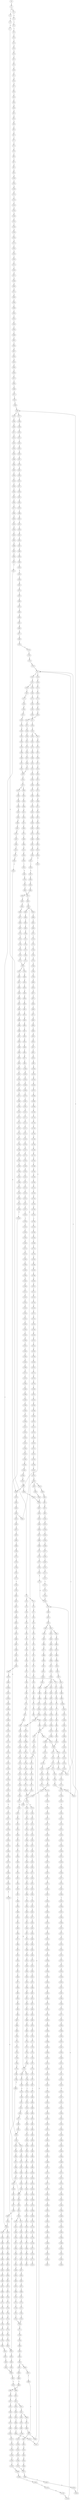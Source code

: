 strict digraph  {
	S0 -> S1 [ label = C ];
	S1 -> S2 [ label = T ];
	S1 -> S3 [ label = A ];
	S2 -> S4 [ label = C ];
	S3 -> S5 [ label = G ];
	S4 -> S6 [ label = T ];
	S5 -> S7 [ label = T ];
	S6 -> S8 [ label = C ];
	S7 -> S9 [ label = C ];
	S8 -> S10 [ label = T ];
	S9 -> S11 [ label = C ];
	S9 -> S12 [ label = G ];
	S10 -> S13 [ label = C ];
	S11 -> S14 [ label = T ];
	S12 -> S15 [ label = T ];
	S13 -> S16 [ label = G ];
	S14 -> S17 [ label = G ];
	S15 -> S18 [ label = G ];
	S16 -> S19 [ label = G ];
	S17 -> S20 [ label = C ];
	S18 -> S21 [ label = C ];
	S19 -> S22 [ label = T ];
	S20 -> S23 [ label = G ];
	S21 -> S24 [ label = C ];
	S22 -> S25 [ label = C ];
	S23 -> S26 [ label = G ];
	S24 -> S27 [ label = A ];
	S25 -> S28 [ label = T ];
	S26 -> S29 [ label = C ];
	S27 -> S30 [ label = C ];
	S28 -> S31 [ label = C ];
	S29 -> S32 [ label = C ];
	S30 -> S33 [ label = G ];
	S31 -> S34 [ label = G ];
	S32 -> S35 [ label = T ];
	S33 -> S36 [ label = A ];
	S34 -> S37 [ label = G ];
	S35 -> S38 [ label = G ];
	S36 -> S39 [ label = G ];
	S37 -> S40 [ label = T ];
	S38 -> S41 [ label = T ];
	S39 -> S42 [ label = T ];
	S40 -> S43 [ label = T ];
	S41 -> S44 [ label = G ];
	S42 -> S45 [ label = G ];
	S43 -> S46 [ label = C ];
	S44 -> S47 [ label = C ];
	S45 -> S48 [ label = T ];
	S46 -> S49 [ label = A ];
	S47 -> S50 [ label = T ];
	S48 -> S51 [ label = C ];
	S49 -> S52 [ label = A ];
	S50 -> S53 [ label = A ];
	S51 -> S54 [ label = T ];
	S52 -> S55 [ label = G ];
	S53 -> S56 [ label = C ];
	S54 -> S57 [ label = T ];
	S54 -> S58 [ label = C ];
	S55 -> S59 [ label = A ];
	S56 -> S60 [ label = C ];
	S57 -> S61 [ label = C ];
	S58 -> S62 [ label = C ];
	S59 -> S63 [ label = C ];
	S60 -> S64 [ label = T ];
	S61 -> S65 [ label = G ];
	S62 -> S66 [ label = G ];
	S63 -> S67 [ label = C ];
	S64 -> S68 [ label = G ];
	S65 -> S69 [ label = G ];
	S66 -> S70 [ label = T ];
	S67 -> S71 [ label = T ];
	S68 -> S72 [ label = T ];
	S69 -> S73 [ label = T ];
	S70 -> S74 [ label = T ];
	S71 -> S75 [ label = T ];
	S72 -> S76 [ label = C ];
	S73 -> S77 [ label = C ];
	S74 -> S78 [ label = C ];
	S75 -> S79 [ label = T ];
	S76 -> S80 [ label = C ];
	S77 -> S81 [ label = C ];
	S78 -> S82 [ label = C ];
	S79 -> S83 [ label = T ];
	S80 -> S84 [ label = T ];
	S81 -> S85 [ label = T ];
	S82 -> S86 [ label = T ];
	S83 -> S87 [ label = T ];
	S84 -> S88 [ label = T ];
	S85 -> S89 [ label = T ];
	S86 -> S90 [ label = T ];
	S87 -> S91 [ label = G ];
	S88 -> S92 [ label = G ];
	S89 -> S93 [ label = G ];
	S90 -> S94 [ label = A ];
	S91 -> S95 [ label = A ];
	S92 -> S96 [ label = A ];
	S92 -> S97 [ label = T ];
	S93 -> S98 [ label = A ];
	S94 -> S99 [ label = A ];
	S95 -> S100 [ label = A ];
	S96 -> S101 [ label = A ];
	S97 -> S102 [ label = A ];
	S98 -> S103 [ label = A ];
	S99 -> S104 [ label = A ];
	S100 -> S105 [ label = C ];
	S101 -> S106 [ label = C ];
	S102 -> S107 [ label = G ];
	S103 -> S106 [ label = C ];
	S104 -> S108 [ label = C ];
	S105 -> S109 [ label = A ];
	S106 -> S110 [ label = T ];
	S106 -> S111 [ label = A ];
	S107 -> S112 [ label = G ];
	S108 -> S113 [ label = A ];
	S109 -> S114 [ label = G ];
	S110 -> S115 [ label = T ];
	S111 -> S116 [ label = G ];
	S112 -> S117 [ label = A ];
	S113 -> S118 [ label = G ];
	S114 -> S119 [ label = T ];
	S115 -> S120 [ label = C ];
	S116 -> S121 [ label = G ];
	S117 -> S122 [ label = G ];
	S118 -> S123 [ label = G ];
	S119 -> S124 [ label = T ];
	S120 -> S125 [ label = A ];
	S121 -> S126 [ label = G ];
	S121 -> S127 [ label = T ];
	S122 -> S128 [ label = A ];
	S123 -> S129 [ label = T ];
	S124 -> S130 [ label = G ];
	S125 -> S131 [ label = A ];
	S126 -> S132 [ label = T ];
	S127 -> S133 [ label = C ];
	S128 -> S134 [ label = G ];
	S129 -> S135 [ label = C ];
	S130 -> S136 [ label = A ];
	S131 -> S137 [ label = C ];
	S132 -> S138 [ label = C ];
	S133 -> S139 [ label = C ];
	S134 -> S140 [ label = G ];
	S135 -> S141 [ label = T ];
	S136 -> S142 [ label = C ];
	S137 -> S143 [ label = C ];
	S137 -> S144 [ label = T ];
	S138 -> S145 [ label = C ];
	S139 -> S146 [ label = C ];
	S140 -> S147 [ label = T ];
	S141 -> S148 [ label = C ];
	S142 -> S149 [ label = T ];
	S143 -> S150 [ label = G ];
	S144 -> S151 [ label = G ];
	S145 -> S152 [ label = G ];
	S146 -> S153 [ label = T ];
	S147 -> S154 [ label = C ];
	S148 -> S155 [ label = T ];
	S149 -> S156 [ label = G ];
	S150 -> S157 [ label = G ];
	S151 -> S158 [ label = G ];
	S151 -> S159 [ label = C ];
	S152 -> S160 [ label = C ];
	S153 -> S161 [ label = T ];
	S154 -> S162 [ label = C ];
	S155 -> S163 [ label = C ];
	S156 -> S164 [ label = T ];
	S157 -> S165 [ label = C ];
	S158 -> S166 [ label = C ];
	S159 -> S167 [ label = C ];
	S160 -> S168 [ label = C ];
	S161 -> S169 [ label = C ];
	S162 -> S170 [ label = C ];
	S163 -> S171 [ label = C ];
	S164 -> S172 [ label = A ];
	S165 -> S173 [ label = C ];
	S166 -> S174 [ label = C ];
	S167 -> S175 [ label = C ];
	S168 -> S176 [ label = G ];
	S169 -> S177 [ label = T ];
	S169 -> S178 [ label = G ];
	S170 -> S179 [ label = A ];
	S170 -> S180 [ label = G ];
	S171 -> S181 [ label = G ];
	S172 -> S182 [ label = C ];
	S173 -> S183 [ label = C ];
	S174 -> S184 [ label = C ];
	S175 -> S185 [ label = T ];
	S176 -> S186 [ label = C ];
	S176 -> S187 [ label = G ];
	S177 -> S188 [ label = C ];
	S178 -> S189 [ label = C ];
	S179 -> S190 [ label = G ];
	S180 -> S191 [ label = G ];
	S181 -> S192 [ label = T ];
	S182 -> S193 [ label = A ];
	S183 -> S194 [ label = A ];
	S184 -> S195 [ label = A ];
	S185 -> S196 [ label = A ];
	S186 -> S197 [ label = A ];
	S187 -> S198 [ label = A ];
	S188 -> S199 [ label = G ];
	S189 -> S200 [ label = A ];
	S190 -> S201 [ label = A ];
	S191 -> S202 [ label = A ];
	S192 -> S203 [ label = A ];
	S193 -> S204 [ label = C ];
	S194 -> S205 [ label = G ];
	S195 -> S206 [ label = G ];
	S196 -> S207 [ label = G ];
	S197 -> S208 [ label = C ];
	S198 -> S209 [ label = A ];
	S199 -> S210 [ label = T ];
	S200 -> S211 [ label = C ];
	S201 -> S212 [ label = G ];
	S202 -> S213 [ label = G ];
	S203 -> S214 [ label = C ];
	S204 -> S215 [ label = T ];
	S205 -> S216 [ label = T ];
	S206 -> S217 [ label = G ];
	S207 -> S218 [ label = G ];
	S208 -> S219 [ label = G ];
	S209 -> S220 [ label = C ];
	S210 -> S221 [ label = A ];
	S211 -> S222 [ label = G ];
	S212 -> S223 [ label = C ];
	S213 -> S224 [ label = G ];
	S214 -> S225 [ label = A ];
	S215 -> S226 [ label = T ];
	S216 -> S227 [ label = T ];
	S217 -> S228 [ label = T ];
	S218 -> S229 [ label = T ];
	S219 -> S230 [ label = C ];
	S220 -> S231 [ label = T ];
	S221 -> S232 [ label = C ];
	S222 -> S233 [ label = T ];
	S223 -> S234 [ label = C ];
	S224 -> S235 [ label = C ];
	S225 -> S236 [ label = T ];
	S226 -> S237 [ label = G ];
	S227 -> S238 [ label = G ];
	S228 -> S239 [ label = G ];
	S229 -> S240 [ label = G ];
	S230 -> S241 [ label = G ];
	S231 -> S242 [ label = G ];
	S232 -> S243 [ label = G ];
	S233 -> S244 [ label = G ];
	S234 -> S245 [ label = A ];
	S235 -> S246 [ label = G ];
	S236 -> S247 [ label = G ];
	S237 -> S248 [ label = G ];
	S238 -> S249 [ label = T ];
	S239 -> S250 [ label = C ];
	S239 -> S251 [ label = G ];
	S240 -> S252 [ label = T ];
	S241 -> S253 [ label = C ];
	S242 -> S254 [ label = C ];
	S243 -> S255 [ label = G ];
	S244 -> S256 [ label = G ];
	S245 -> S257 [ label = C ];
	S246 -> S258 [ label = T ];
	S247 -> S259 [ label = G ];
	S248 -> S260 [ label = A ];
	S249 -> S261 [ label = G ];
	S250 -> S262 [ label = G ];
	S251 -> S263 [ label = G ];
	S252 -> S264 [ label = G ];
	S253 -> S265 [ label = A ];
	S254 -> S266 [ label = A ];
	S255 -> S267 [ label = C ];
	S256 -> S268 [ label = C ];
	S257 -> S269 [ label = G ];
	S258 -> S270 [ label = G ];
	S259 -> S271 [ label = C ];
	S260 -> S272 [ label = G ];
	S261 -> S273 [ label = C ];
	S262 -> S274 [ label = C ];
	S263 -> S275 [ label = C ];
	S264 -> S276 [ label = C ];
	S265 -> S277 [ label = G ];
	S266 -> S278 [ label = A ];
	S267 -> S279 [ label = T ];
	S268 -> S280 [ label = G ];
	S269 -> S281 [ label = G ];
	S270 -> S282 [ label = G ];
	S271 -> S283 [ label = G ];
	S272 -> S284 [ label = A ];
	S273 -> S285 [ label = G ];
	S274 -> S286 [ label = G ];
	S275 -> S287 [ label = T ];
	S276 -> S288 [ label = G ];
	S277 -> S289 [ label = C ];
	S278 -> S290 [ label = C ];
	S279 -> S291 [ label = A ];
	S280 -> S292 [ label = T ];
	S281 -> S293 [ label = T ];
	S282 -> S294 [ label = T ];
	S283 -> S295 [ label = C ];
	S284 -> S296 [ label = C ];
	S285 -> S297 [ label = T ];
	S286 -> S298 [ label = T ];
	S287 -> S299 [ label = T ];
	S288 -> S300 [ label = T ];
	S289 -> S301 [ label = C ];
	S290 -> S302 [ label = C ];
	S291 -> S303 [ label = C ];
	S292 -> S304 [ label = C ];
	S293 -> S305 [ label = T ];
	S294 -> S306 [ label = A ];
	S295 -> S307 [ label = C ];
	S296 -> S308 [ label = C ];
	S297 -> S309 [ label = C ];
	S298 -> S310 [ label = C ];
	S299 -> S311 [ label = C ];
	S300 -> S312 [ label = C ];
	S301 -> S313 [ label = G ];
	S302 -> S314 [ label = A ];
	S303 -> S315 [ label = T ];
	S304 -> S316 [ label = C ];
	S305 -> S317 [ label = A ];
	S306 -> S318 [ label = T ];
	S307 -> S319 [ label = C ];
	S308 -> S320 [ label = C ];
	S309 -> S321 [ label = G ];
	S310 -> S322 [ label = G ];
	S311 -> S323 [ label = G ];
	S312 -> S324 [ label = G ];
	S313 -> S325 [ label = G ];
	S314 -> S326 [ label = G ];
	S315 -> S327 [ label = G ];
	S316 -> S328 [ label = C ];
	S317 -> S329 [ label = C ];
	S318 -> S330 [ label = G ];
	S319 -> S331 [ label = C ];
	S320 -> S332 [ label = C ];
	S321 -> S333 [ label = A ];
	S322 -> S334 [ label = T ];
	S323 -> S335 [ label = A ];
	S324 -> S333 [ label = A ];
	S325 -> S336 [ label = C ];
	S325 -> S337 [ label = T ];
	S326 -> S338 [ label = A ];
	S327 -> S339 [ label = G ];
	S328 -> S340 [ label = C ];
	S329 -> S341 [ label = T ];
	S330 -> S342 [ label = A ];
	S331 -> S343 [ label = C ];
	S332 -> S344 [ label = C ];
	S333 -> S345 [ label = A ];
	S334 -> S346 [ label = G ];
	S335 -> S347 [ label = A ];
	S336 -> S348 [ label = A ];
	S337 -> S349 [ label = G ];
	S338 -> S350 [ label = A ];
	S339 -> S351 [ label = T ];
	S340 -> S352 [ label = A ];
	S341 -> S353 [ label = G ];
	S342 -> S354 [ label = G ];
	S343 -> S355 [ label = A ];
	S344 -> S356 [ label = C ];
	S345 -> S357 [ label = C ];
	S346 -> S358 [ label = C ];
	S347 -> S359 [ label = C ];
	S348 -> S360 [ label = C ];
	S349 -> S361 [ label = G ];
	S350 -> S362 [ label = C ];
	S351 -> S363 [ label = G ];
	S352 -> S364 [ label = C ];
	S353 -> S365 [ label = C ];
	S354 -> S366 [ label = C ];
	S355 -> S367 [ label = C ];
	S356 -> S368 [ label = T ];
	S357 -> S369 [ label = C ];
	S357 -> S370 [ label = A ];
	S358 -> S371 [ label = A ];
	S359 -> S372 [ label = A ];
	S360 -> S373 [ label = T ];
	S361 -> S374 [ label = A ];
	S362 -> S375 [ label = A ];
	S363 -> S376 [ label = C ];
	S364 -> S377 [ label = T ];
	S365 -> S378 [ label = A ];
	S366 -> S379 [ label = G ];
	S367 -> S380 [ label = T ];
	S368 -> S381 [ label = T ];
	S369 -> S382 [ label = T ];
	S370 -> S383 [ label = C ];
	S371 -> S384 [ label = T ];
	S372 -> S385 [ label = C ];
	S373 -> S386 [ label = T ];
	S374 -> S387 [ label = A ];
	S375 -> S388 [ label = G ];
	S376 -> S389 [ label = T ];
	S377 -> S390 [ label = T ];
	S378 -> S391 [ label = G ];
	S379 -> S392 [ label = G ];
	S380 -> S393 [ label = T ];
	S381 -> S394 [ label = C ];
	S382 -> S395 [ label = T ];
	S383 -> S396 [ label = C ];
	S384 -> S397 [ label = C ];
	S385 -> S398 [ label = G ];
	S386 -> S399 [ label = C ];
	S387 -> S400 [ label = G ];
	S388 -> S401 [ label = C ];
	S389 -> S402 [ label = A ];
	S390 -> S403 [ label = G ];
	S391 -> S404 [ label = A ];
	S392 -> S405 [ label = T ];
	S393 -> S406 [ label = T ];
	S394 -> S407 [ label = A ];
	S395 -> S408 [ label = C ];
	S396 -> S409 [ label = C ];
	S397 -> S410 [ label = C ];
	S398 -> S411 [ label = C ];
	S399 -> S412 [ label = A ];
	S400 -> S413 [ label = A ];
	S401 -> S414 [ label = C ];
	S402 -> S415 [ label = C ];
	S403 -> S416 [ label = A ];
	S404 -> S417 [ label = C ];
	S405 -> S418 [ label = C ];
	S406 -> S419 [ label = A ];
	S407 -> S420 [ label = G ];
	S408 -> S421 [ label = G ];
	S409 -> S422 [ label = G ];
	S410 -> S423 [ label = G ];
	S411 -> S424 [ label = G ];
	S412 -> S425 [ label = G ];
	S413 -> S426 [ label = A ];
	S414 -> S427 [ label = G ];
	S415 -> S428 [ label = T ];
	S416 -> S429 [ label = G ];
	S417 -> S430 [ label = G ];
	S418 -> S431 [ label = G ];
	S419 -> S432 [ label = G ];
	S420 -> S433 [ label = A ];
	S421 -> S434 [ label = T ];
	S422 -> S435 [ label = T ];
	S423 -> S436 [ label = C ];
	S424 -> S437 [ label = C ];
	S425 -> S438 [ label = C ];
	S426 -> S439 [ label = C ];
	S427 -> S440 [ label = T ];
	S428 -> S441 [ label = G ];
	S429 -> S442 [ label = C ];
	S430 -> S443 [ label = G ];
	S431 -> S444 [ label = C ];
	S432 -> S445 [ label = C ];
	S433 -> S446 [ label = G ];
	S434 -> S447 [ label = A ];
	S435 -> S448 [ label = A ];
	S436 -> S449 [ label = A ];
	S437 -> S450 [ label = A ];
	S438 -> S451 [ label = C ];
	S439 -> S452 [ label = G ];
	S440 -> S453 [ label = C ];
	S441 -> S454 [ label = T ];
	S442 -> S455 [ label = C ];
	S443 -> S456 [ label = A ];
	S444 -> S457 [ label = A ];
	S445 -> S458 [ label = C ];
	S446 -> S459 [ label = G ];
	S447 -> S460 [ label = C ];
	S448 -> S461 [ label = C ];
	S449 -> S462 [ label = C ];
	S450 -> S463 [ label = C ];
	S451 -> S464 [ label = G ];
	S452 -> S465 [ label = G ];
	S453 -> S466 [ label = C ];
	S454 -> S467 [ label = A ];
	S455 -> S468 [ label = G ];
	S456 -> S469 [ label = C ];
	S457 -> S470 [ label = C ];
	S458 -> S471 [ label = G ];
	S459 -> S472 [ label = T ];
	S460 -> S473 [ label = T ];
	S461 -> S474 [ label = G ];
	S462 -> S475 [ label = G ];
	S463 -> S476 [ label = G ];
	S464 -> S477 [ label = C ];
	S465 -> S478 [ label = C ];
	S466 -> S479 [ label = T ];
	S467 -> S480 [ label = A ];
	S468 -> S481 [ label = C ];
	S469 -> S482 [ label = A ];
	S470 -> S483 [ label = G ];
	S471 -> S484 [ label = T ];
	S472 -> S485 [ label = C ];
	S473 -> S486 [ label = T ];
	S474 -> S487 [ label = T ];
	S475 -> S488 [ label = T ];
	S476 -> S489 [ label = T ];
	S477 -> S490 [ label = C ];
	S478 -> S491 [ label = A ];
	S479 -> S492 [ label = C ];
	S480 -> S493 [ label = C ];
	S481 -> S494 [ label = C ];
	S482 -> S495 [ label = C ];
	S483 -> S496 [ label = C ];
	S484 -> S497 [ label = C ];
	S485 -> S498 [ label = C ];
	S486 -> S499 [ label = C ];
	S487 -> S500 [ label = C ];
	S488 -> S501 [ label = C ];
	S489 -> S502 [ label = C ];
	S490 -> S503 [ label = C ];
	S491 -> S504 [ label = C ];
	S492 -> S505 [ label = T ];
	S493 -> S506 [ label = A ];
	S494 -> S507 [ label = C ];
	S495 -> S508 [ label = A ];
	S496 -> S509 [ label = G ];
	S497 -> S510 [ label = C ];
	S498 -> S511 [ label = C ];
	S499 -> S512 [ label = A ];
	S500 -> S513 [ label = C ];
	S501 -> S514 [ label = G ];
	S502 -> S515 [ label = C ];
	S503 -> S516 [ label = C ];
	S504 -> S517 [ label = C ];
	S504 -> S518 [ label = T ];
	S505 -> S519 [ label = G ];
	S506 -> S520 [ label = C ];
	S507 -> S521 [ label = C ];
	S508 -> S522 [ label = C ];
	S509 -> S523 [ label = C ];
	S510 -> S524 [ label = C ];
	S511 -> S525 [ label = T ];
	S512 -> S526 [ label = A ];
	S513 -> S527 [ label = A ];
	S514 -> S528 [ label = A ];
	S515 -> S529 [ label = A ];
	S516 -> S530 [ label = T ];
	S517 -> S531 [ label = G ];
	S518 -> S532 [ label = G ];
	S519 -> S533 [ label = T ];
	S520 -> S534 [ label = A ];
	S521 -> S530 [ label = T ];
	S522 -> S535 [ label = C ];
	S523 -> S536 [ label = G ];
	S524 -> S537 [ label = A ];
	S525 -> S538 [ label = T ];
	S526 -> S539 [ label = G ];
	S527 -> S540 [ label = G ];
	S528 -> S541 [ label = G ];
	S529 -> S542 [ label = G ];
	S530 -> S543 [ label = T ];
	S530 -> S544 [ label = C ];
	S531 -> S545 [ label = G ];
	S532 -> S546 [ label = G ];
	S533 -> S547 [ label = C ];
	S534 -> S548 [ label = C ];
	S535 -> S549 [ label = T ];
	S536 -> S550 [ label = G ];
	S537 -> S551 [ label = C ];
	S538 -> S169 [ label = C ];
	S539 -> S552 [ label = C ];
	S540 -> S553 [ label = C ];
	S541 -> S554 [ label = C ];
	S542 -> S555 [ label = C ];
	S543 -> S556 [ label = C ];
	S544 -> S557 [ label = C ];
	S545 -> S558 [ label = G ];
	S546 -> S559 [ label = G ];
	S547 -> S560 [ label = G ];
	S548 -> S561 [ label = G ];
	S549 -> S562 [ label = C ];
	S550 -> S563 [ label = C ];
	S551 -> S564 [ label = C ];
	S552 -> S565 [ label = G ];
	S553 -> S566 [ label = G ];
	S554 -> S567 [ label = G ];
	S555 -> S568 [ label = T ];
	S555 -> S566 [ label = G ];
	S556 -> S569 [ label = A ];
	S557 -> S570 [ label = A ];
	S558 -> S571 [ label = A ];
	S559 -> S572 [ label = A ];
	S560 -> S573 [ label = T ];
	S561 -> S574 [ label = C ];
	S562 -> S575 [ label = T ];
	S563 -> S576 [ label = T ];
	S564 -> S577 [ label = A ];
	S565 -> S578 [ label = A ];
	S566 -> S579 [ label = A ];
	S567 -> S580 [ label = A ];
	S568 -> S581 [ label = T ];
	S569 -> S582 [ label = C ];
	S570 -> S583 [ label = C ];
	S571 -> S584 [ label = A ];
	S572 -> S585 [ label = A ];
	S573 -> S586 [ label = G ];
	S574 -> S587 [ label = T ];
	S575 -> S588 [ label = A ];
	S576 -> S589 [ label = G ];
	S577 -> S590 [ label = C ];
	S578 -> S591 [ label = G ];
	S579 -> S592 [ label = G ];
	S580 -> S593 [ label = G ];
	S581 -> S594 [ label = C ];
	S582 -> S595 [ label = G ];
	S583 -> S596 [ label = C ];
	S584 -> S597 [ label = T ];
	S585 -> S598 [ label = C ];
	S586 -> S599 [ label = G ];
	S587 -> S600 [ label = C ];
	S588 -> S601 [ label = G ];
	S589 -> S602 [ label = G ];
	S590 -> S603 [ label = C ];
	S591 -> S604 [ label = T ];
	S592 -> S605 [ label = T ];
	S593 -> S606 [ label = T ];
	S594 -> S607 [ label = A ];
	S595 -> S608 [ label = C ];
	S596 -> S609 [ label = C ];
	S597 -> S610 [ label = T ];
	S598 -> S611 [ label = T ];
	S599 -> S612 [ label = T ];
	S600 -> S613 [ label = C ];
	S601 -> S614 [ label = A ];
	S602 -> S615 [ label = A ];
	S603 -> S616 [ label = G ];
	S604 -> S617 [ label = C ];
	S605 -> S618 [ label = C ];
	S606 -> S619 [ label = C ];
	S607 -> S620 [ label = C ];
	S608 -> S621 [ label = T ];
	S609 -> S622 [ label = G ];
	S610 -> S623 [ label = G ];
	S611 -> S624 [ label = G ];
	S612 -> S625 [ label = A ];
	S613 -> S626 [ label = T ];
	S614 -> S627 [ label = A ];
	S615 -> S628 [ label = A ];
	S616 -> S629 [ label = A ];
	S617 -> S630 [ label = C ];
	S618 -> S631 [ label = C ];
	S618 -> S632 [ label = T ];
	S619 -> S633 [ label = G ];
	S620 -> S634 [ label = G ];
	S621 -> S635 [ label = C ];
	S622 -> S636 [ label = C ];
	S623 -> S637 [ label = A ];
	S624 -> S638 [ label = G ];
	S626 -> S639 [ label = A ];
	S627 -> S640 [ label = C ];
	S628 -> S641 [ label = T ];
	S629 -> S642 [ label = T ];
	S630 -> S643 [ label = C ];
	S631 -> S643 [ label = C ];
	S632 -> S644 [ label = C ];
	S633 -> S645 [ label = A ];
	S634 -> S646 [ label = C ];
	S635 -> S647 [ label = C ];
	S636 -> S648 [ label = C ];
	S637 -> S649 [ label = A ];
	S638 -> S650 [ label = A ];
	S639 -> S651 [ label = G ];
	S640 -> S652 [ label = G ];
	S641 -> S653 [ label = G ];
	S642 -> S654 [ label = C ];
	S643 -> S655 [ label = T ];
	S643 -> S656 [ label = G ];
	S644 -> S657 [ label = G ];
	S645 -> S658 [ label = A ];
	S646 -> S659 [ label = C ];
	S647 -> S660 [ label = G ];
	S648 -> S661 [ label = G ];
	S649 -> S662 [ label = C ];
	S650 -> S663 [ label = C ];
	S651 -> S664 [ label = A ];
	S652 -> S665 [ label = A ];
	S653 -> S666 [ label = G ];
	S654 -> S667 [ label = G ];
	S655 -> S668 [ label = C ];
	S656 -> S669 [ label = C ];
	S657 -> S670 [ label = T ];
	S658 -> S671 [ label = C ];
	S659 -> S672 [ label = C ];
	S660 -> S673 [ label = G ];
	S661 -> S674 [ label = G ];
	S662 -> S675 [ label = C ];
	S663 -> S676 [ label = C ];
	S664 -> S677 [ label = A ];
	S665 -> S678 [ label = G ];
	S666 -> S679 [ label = G ];
	S667 -> S680 [ label = G ];
	S668 -> S681 [ label = C ];
	S669 -> S682 [ label = C ];
	S670 -> S683 [ label = C ];
	S671 -> S684 [ label = C ];
	S672 -> S685 [ label = T ];
	S673 -> S686 [ label = T ];
	S674 -> S687 [ label = T ];
	S675 -> S688 [ label = C ];
	S676 -> S689 [ label = C ];
	S677 -> S690 [ label = C ];
	S678 -> S691 [ label = G ];
	S679 -> S692 [ label = G ];
	S680 -> S693 [ label = T ];
	S681 -> S694 [ label = G ];
	S682 -> S695 [ label = T ];
	S683 -> S696 [ label = T ];
	S684 -> S697 [ label = T ];
	S685 -> S698 [ label = T ];
	S686 -> S699 [ label = T ];
	S687 -> S700 [ label = C ];
	S688 -> S701 [ label = G ];
	S689 -> S702 [ label = G ];
	S690 -> S703 [ label = T ];
	S691 -> S704 [ label = T ];
	S692 -> S705 [ label = T ];
	S693 -> S706 [ label = T ];
	S694 -> S707 [ label = G ];
	S695 -> S708 [ label = G ];
	S696 -> S709 [ label = G ];
	S697 -> S710 [ label = G ];
	S698 -> S711 [ label = C ];
	S699 -> S712 [ label = G ];
	S700 -> S713 [ label = C ];
	S701 -> S714 [ label = T ];
	S702 -> S715 [ label = T ];
	S703 -> S716 [ label = T ];
	S704 -> S717 [ label = G ];
	S705 -> S718 [ label = C ];
	S706 -> S719 [ label = C ];
	S707 -> S720 [ label = T ];
	S708 -> S721 [ label = T ];
	S709 -> S722 [ label = T ];
	S710 -> S723 [ label = T ];
	S711 -> S724 [ label = A ];
	S712 -> S725 [ label = C ];
	S713 -> S726 [ label = C ];
	S714 -> S727 [ label = C ];
	S715 -> S728 [ label = C ];
	S716 -> S729 [ label = C ];
	S717 -> S730 [ label = T ];
	S718 -> S731 [ label = C ];
	S719 -> S732 [ label = C ];
	S720 -> S733 [ label = C ];
	S721 -> S734 [ label = C ];
	S722 -> S735 [ label = T ];
	S723 -> S736 [ label = C ];
	S724 -> S737 [ label = T ];
	S725 -> S738 [ label = A ];
	S726 -> S739 [ label = A ];
	S727 -> S740 [ label = T ];
	S728 -> S741 [ label = T ];
	S729 -> S742 [ label = A ];
	S730 -> S743 [ label = C ];
	S731 -> S744 [ label = G ];
	S732 -> S745 [ label = A ];
	S733 -> S746 [ label = T ];
	S734 -> S747 [ label = G ];
	S735 -> S748 [ label = C ];
	S736 -> S749 [ label = G ];
	S737 -> S750 [ label = C ];
	S738 -> S751 [ label = C ];
	S739 -> S752 [ label = G ];
	S740 -> S753 [ label = C ];
	S741 -> S754 [ label = C ];
	S742 -> S755 [ label = A ];
	S743 -> S756 [ label = C ];
	S744 -> S757 [ label = C ];
	S745 -> S758 [ label = G ];
	S746 -> S759 [ label = G ];
	S747 -> S760 [ label = C ];
	S748 -> S761 [ label = C ];
	S749 -> S762 [ label = C ];
	S750 -> S763 [ label = C ];
	S751 -> S764 [ label = T ];
	S752 -> S765 [ label = T ];
	S753 -> S766 [ label = G ];
	S754 -> S766 [ label = G ];
	S755 -> S137 [ label = C ];
	S756 -> S767 [ label = C ];
	S757 -> S768 [ label = C ];
	S758 -> S769 [ label = T ];
	S759 -> S770 [ label = G ];
	S760 -> S771 [ label = G ];
	S761 -> S772 [ label = G ];
	S762 -> S773 [ label = G ];
	S763 -> S774 [ label = A ];
	S764 -> S775 [ label = G ];
	S765 -> S776 [ label = G ];
	S766 -> S777 [ label = G ];
	S767 -> S778 [ label = T ];
	S768 -> S176 [ label = G ];
	S769 -> S779 [ label = G ];
	S770 -> S780 [ label = A ];
	S771 -> S781 [ label = C ];
	S772 -> S782 [ label = T ];
	S773 -> S781 [ label = C ];
	S774 -> S783 [ label = G ];
	S775 -> S784 [ label = G ];
	S776 -> S785 [ label = G ];
	S777 -> S786 [ label = C ];
	S778 -> S787 [ label = G ];
	S779 -> S788 [ label = G ];
	S780 -> S789 [ label = G ];
	S781 -> S790 [ label = G ];
	S781 -> S791 [ label = A ];
	S782 -> S792 [ label = G ];
	S783 -> S793 [ label = A ];
	S784 -> S794 [ label = T ];
	S785 -> S795 [ label = T ];
	S786 -> S796 [ label = A ];
	S787 -> S797 [ label = T ];
	S788 -> S798 [ label = T ];
	S789 -> S799 [ label = G ];
	S790 -> S800 [ label = A ];
	S791 -> S801 [ label = A ];
	S792 -> S802 [ label = G ];
	S793 -> S803 [ label = A ];
	S794 -> S804 [ label = C ];
	S795 -> S805 [ label = C ];
	S796 -> S806 [ label = C ];
	S797 -> S807 [ label = C ];
	S798 -> S808 [ label = C ];
	S799 -> S809 [ label = G ];
	S800 -> S810 [ label = G ];
	S801 -> S811 [ label = C ];
	S802 -> S812 [ label = C ];
	S803 -> S813 [ label = C ];
	S804 -> S814 [ label = G ];
	S805 -> S815 [ label = G ];
	S806 -> S816 [ label = C ];
	S807 -> S817 [ label = C ];
	S808 -> S815 [ label = G ];
	S809 -> S818 [ label = T ];
	S810 -> S819 [ label = C ];
	S811 -> S820 [ label = C ];
	S812 -> S821 [ label = C ];
	S813 -> S822 [ label = C ];
	S814 -> S823 [ label = T ];
	S815 -> S824 [ label = T ];
	S816 -> S825 [ label = G ];
	S817 -> S826 [ label = T ];
	S818 -> S827 [ label = G ];
	S819 -> S828 [ label = A ];
	S820 -> S829 [ label = C ];
	S821 -> S830 [ label = C ];
	S822 -> S831 [ label = A ];
	S822 -> S832 [ label = G ];
	S823 -> S833 [ label = C ];
	S824 -> S834 [ label = C ];
	S825 -> S835 [ label = A ];
	S826 -> S836 [ label = A ];
	S827 -> S837 [ label = T ];
	S828 -> S838 [ label = G ];
	S829 -> S839 [ label = G ];
	S830 -> S840 [ label = G ];
	S831 -> S841 [ label = G ];
	S831 -> S842 [ label = C ];
	S832 -> S843 [ label = G ];
	S833 -> S844 [ label = C ];
	S834 -> S845 [ label = C ];
	S835 -> S846 [ label = G ];
	S835 -> S847 [ label = A ];
	S836 -> S848 [ label = C ];
	S837 -> S849 [ label = T ];
	S838 -> S850 [ label = T ];
	S839 -> S851 [ label = T ];
	S840 -> S852 [ label = T ];
	S841 -> S853 [ label = A ];
	S842 -> S854 [ label = C ];
	S843 -> S855 [ label = A ];
	S844 -> S856 [ label = G ];
	S845 -> S856 [ label = G ];
	S846 -> S857 [ label = T ];
	S847 -> S858 [ label = T ];
	S848 -> S859 [ label = T ];
	S849 -> S860 [ label = C ];
	S850 -> S861 [ label = G ];
	S851 -> S862 [ label = A ];
	S852 -> S863 [ label = C ];
	S853 -> S864 [ label = C ];
	S854 -> S865 [ label = A ];
	S855 -> S866 [ label = C ];
	S856 -> S867 [ label = T ];
	S857 -> S868 [ label = C ];
	S858 -> S869 [ label = G ];
	S859 -> S870 [ label = A ];
	S860 -> S871 [ label = C ];
	S861 -> S872 [ label = C ];
	S862 -> S873 [ label = C ];
	S863 -> S874 [ label = C ];
	S864 -> S875 [ label = T ];
	S865 -> S876 [ label = C ];
	S866 -> S877 [ label = G ];
	S867 -> S878 [ label = C ];
	S868 -> S879 [ label = C ];
	S869 -> S880 [ label = T ];
	S870 -> S881 [ label = C ];
	S871 -> S882 [ label = A ];
	S872 -> S883 [ label = A ];
	S873 -> S884 [ label = A ];
	S874 -> S885 [ label = A ];
	S875 -> S886 [ label = C ];
	S876 -> S887 [ label = C ];
	S877 -> S888 [ label = C ];
	S878 -> S889 [ label = A ];
	S879 -> S890 [ label = A ];
	S879 -> S891 [ label = T ];
	S880 -> S892 [ label = A ];
	S881 -> S893 [ label = C ];
	S882 -> S894 [ label = G ];
	S883 -> S895 [ label = A ];
	S884 -> S896 [ label = G ];
	S885 -> S897 [ label = G ];
	S886 -> S898 [ label = C ];
	S887 -> S899 [ label = C ];
	S888 -> S900 [ label = C ];
	S889 -> S901 [ label = C ];
	S890 -> S902 [ label = G ];
	S891 -> S903 [ label = C ];
	S892 -> S904 [ label = G ];
	S893 -> S905 [ label = A ];
	S894 -> S906 [ label = C ];
	S895 -> S907 [ label = C ];
	S896 -> S908 [ label = C ];
	S897 -> S909 [ label = T ];
	S898 -> S910 [ label = C ];
	S899 -> S911 [ label = C ];
	S900 -> S912 [ label = C ];
	S901 -> S913 [ label = C ];
	S902 -> S914 [ label = T ];
	S902 -> S915 [ label = C ];
	S903 -> S916 [ label = G ];
	S904 -> S917 [ label = T ];
	S905 -> S918 [ label = G ];
	S906 -> S919 [ label = A ];
	S907 -> S920 [ label = A ];
	S908 -> S921 [ label = A ];
	S909 -> S922 [ label = A ];
	S910 -> S923 [ label = A ];
	S911 -> S924 [ label = T ];
	S912 -> S925 [ label = A ];
	S913 -> S926 [ label = C ];
	S913 -> S927 [ label = G ];
	S914 -> S928 [ label = A ];
	S915 -> S929 [ label = T ];
	S916 -> S930 [ label = A ];
	S917 -> S931 [ label = T ];
	S918 -> S932 [ label = G ];
	S919 -> S933 [ label = G ];
	S920 -> S934 [ label = G ];
	S921 -> S935 [ label = G ];
	S922 -> S936 [ label = G ];
	S923 -> S937 [ label = T ];
	S924 -> S938 [ label = T ];
	S925 -> S939 [ label = T ];
	S926 -> S940 [ label = T ];
	S927 -> S941 [ label = A ];
	S928 -> S942 [ label = G ];
	S929 -> S943 [ label = T ];
	S930 -> S944 [ label = A ];
	S931 -> S945 [ label = T ];
	S932 -> S946 [ label = A ];
	S933 -> S947 [ label = A ];
	S934 -> S948 [ label = C ];
	S935 -> S949 [ label = G ];
	S936 -> S950 [ label = C ];
	S937 -> S951 [ label = C ];
	S938 -> S952 [ label = C ];
	S939 -> S953 [ label = C ];
	S940 -> S954 [ label = G ];
	S941 -> S955 [ label = A ];
	S941 -> S956 [ label = G ];
	S942 -> S957 [ label = G ];
	S943 -> S594 [ label = C ];
	S944 -> S958 [ label = C ];
	S945 -> S959 [ label = C ];
	S946 -> S960 [ label = G ];
	S947 -> S961 [ label = T ];
	S948 -> S962 [ label = T ];
	S949 -> S963 [ label = T ];
	S950 -> S964 [ label = T ];
	S951 -> S965 [ label = T ];
	S952 -> S966 [ label = C ];
	S952 -> S967 [ label = G ];
	S953 -> S968 [ label = G ];
	S954 -> S969 [ label = T ];
	S955 -> S970 [ label = T ];
	S956 -> S971 [ label = T ];
	S957 -> S972 [ label = G ];
	S958 -> S973 [ label = T ];
	S959 -> S974 [ label = A ];
	S960 -> S975 [ label = A ];
	S961 -> S976 [ label = A ];
	S962 -> S977 [ label = A ];
	S963 -> S978 [ label = G ];
	S964 -> S979 [ label = C ];
	S965 -> S980 [ label = G ];
	S966 -> S981 [ label = T ];
	S967 -> S982 [ label = A ];
	S968 -> S983 [ label = T ];
	S969 -> S984 [ label = C ];
	S970 -> S985 [ label = C ];
	S971 -> S986 [ label = C ];
	S972 -> S987 [ label = T ];
	S973 -> S988 [ label = T ];
	S974 -> S989 [ label = C ];
	S975 -> S990 [ label = G ];
	S976 -> S991 [ label = A ];
	S977 -> S992 [ label = C ];
	S978 -> S993 [ label = C ];
	S979 -> S994 [ label = C ];
	S980 -> S995 [ label = C ];
	S981 -> S996 [ label = G ];
	S982 -> S997 [ label = T ];
	S983 -> S998 [ label = C ];
	S984 -> S999 [ label = C ];
	S985 -> S1000 [ label = C ];
	S986 -> S879 [ label = C ];
	S987 -> S1001 [ label = C ];
	S988 -> S1002 [ label = C ];
	S989 -> S1003 [ label = T ];
	S990 -> S1004 [ label = T ];
	S991 -> S1005 [ label = A ];
	S992 -> S1006 [ label = G ];
	S993 -> S1007 [ label = A ];
	S994 -> S1008 [ label = A ];
	S995 -> S1009 [ label = C ];
	S996 -> S1010 [ label = T ];
	S997 -> S1011 [ label = C ];
	S998 -> S1012 [ label = C ];
	S999 -> S1013 [ label = T ];
	S1000 -> S1014 [ label = T ];
	S1001 -> S1015 [ label = A ];
	S1002 -> S1016 [ label = A ];
	S1003 -> S1017 [ label = C ];
	S1004 -> S1018 [ label = C ];
	S1005 -> S1019 [ label = A ];
	S1006 -> S1020 [ label = A ];
	S1007 -> S1021 [ label = C ];
	S1008 -> S1022 [ label = C ];
	S1009 -> S1023 [ label = A ];
	S1010 -> S1024 [ label = C ];
	S1011 -> S1025 [ label = G ];
	S1012 -> S1026 [ label = T ];
	S1013 -> S1027 [ label = T ];
	S1014 -> S1028 [ label = C ];
	S1015 -> S1029 [ label = C ];
	S1016 -> S1030 [ label = A ];
	S1017 -> S1031 [ label = C ];
	S1018 -> S1032 [ label = A ];
	S1019 -> S1033 [ label = A ];
	S1020 -> S1034 [ label = G ];
	S1021 -> S1035 [ label = G ];
	S1022 -> S1036 [ label = C ];
	S1023 -> S1037 [ label = G ];
	S1024 -> S1038 [ label = C ];
	S1025 -> S1039 [ label = T ];
	S1026 -> S1040 [ label = C ];
	S1027 -> S92 [ label = G ];
	S1028 -> S1041 [ label = G ];
	S1029 -> S1042 [ label = T ];
	S1030 -> S137 [ label = C ];
	S1031 -> S1043 [ label = T ];
	S1032 -> S1044 [ label = G ];
	S1033 -> S1045 [ label = C ];
	S1034 -> S1046 [ label = A ];
	S1035 -> S1047 [ label = C ];
	S1036 -> S1048 [ label = G ];
	S1037 -> S1049 [ label = T ];
	S1038 -> S1050 [ label = T ];
	S1039 -> S1051 [ label = T ];
	S1040 -> S1052 [ label = T ];
	S1041 -> S1053 [ label = A ];
	S1042 -> S1054 [ label = C ];
	S1043 -> S1055 [ label = T ];
	S1044 -> S1056 [ label = G ];
	S1045 -> S1057 [ label = T ];
	S1046 -> S1058 [ label = A ];
	S1047 -> S1059 [ label = G ];
	S1048 -> S1060 [ label = G ];
	S1049 -> S1061 [ label = C ];
	S1050 -> S1062 [ label = T ];
	S1051 -> S1063 [ label = T ];
	S1052 -> S1064 [ label = T ];
	S1053 -> S1065 [ label = A ];
	S1054 -> S1066 [ label = G ];
	S1055 -> S1067 [ label = T ];
	S1056 -> S1068 [ label = A ];
	S1057 -> S1069 [ label = T ];
	S1058 -> S1070 [ label = C ];
	S1059 -> S1071 [ label = G ];
	S1060 -> S1072 [ label = A ];
	S1061 -> S1073 [ label = G ];
	S1062 -> S92 [ label = G ];
	S1063 -> S1074 [ label = G ];
	S1064 -> S1075 [ label = C ];
	S1065 -> S1076 [ label = C ];
	S1066 -> S1077 [ label = C ];
	S1067 -> S1078 [ label = C ];
	S1068 -> S1079 [ label = C ];
	S1069 -> S1080 [ label = T ];
	S1070 -> S1081 [ label = T ];
	S1071 -> S1082 [ label = T ];
	S1072 -> S1083 [ label = C ];
	S1073 -> S1084 [ label = T ];
	S1074 -> S1085 [ label = T ];
	S1075 -> S1086 [ label = T ];
	S1076 -> S973 [ label = T ];
	S1077 -> S1087 [ label = T ];
	S1078 -> S1088 [ label = A ];
	S1079 -> S1089 [ label = C ];
	S1080 -> S1090 [ label = G ];
	S1081 -> S1091 [ label = G ];
	S1082 -> S1092 [ label = G ];
	S1083 -> S1093 [ label = G ];
	S1084 -> S1094 [ label = A ];
	S1085 -> S1095 [ label = A ];
	S1086 -> S1096 [ label = C ];
	S1087 -> S1097 [ label = T ];
	S1088 -> S1098 [ label = T ];
	S1089 -> S1099 [ label = A ];
	S1090 -> S1100 [ label = C ];
	S1091 -> S1101 [ label = G ];
	S1092 -> S1102 [ label = C ];
	S1093 -> S1103 [ label = T ];
	S1094 -> S1104 [ label = A ];
	S1095 -> S1105 [ label = G ];
	S1096 -> S1106 [ label = G ];
	S1097 -> S1107 [ label = C ];
	S1098 -> S1108 [ label = C ];
	S1099 -> S1109 [ label = G ];
	S1100 -> S1110 [ label = C ];
	S1101 -> S1111 [ label = C ];
	S1102 -> S1112 [ label = C ];
	S1103 -> S1113 [ label = C ];
	S1104 -> S1114 [ label = G ];
	S1105 -> S1115 [ label = G ];
	S1106 -> S1116 [ label = G ];
	S1107 -> S1117 [ label = A ];
	S1108 -> S1118 [ label = C ];
	S1109 -> S1119 [ label = T ];
	S1110 -> S1120 [ label = G ];
	S1111 -> S1121 [ label = G ];
	S1112 -> S1122 [ label = G ];
	S1113 -> S1123 [ label = G ];
	S1114 -> S1124 [ label = A ];
	S1115 -> S1125 [ label = A ];
	S1116 -> S1126 [ label = A ];
	S1117 -> S1127 [ label = T ];
	S1118 -> S1128 [ label = A ];
	S1119 -> S1129 [ label = C ];
	S1120 -> S1130 [ label = T ];
	S1121 -> S1131 [ label = C ];
	S1122 -> S1132 [ label = C ];
	S1123 -> S1133 [ label = T ];
	S1124 -> S1134 [ label = C ];
	S1125 -> S1135 [ label = A ];
	S1126 -> S1136 [ label = G ];
	S1127 -> S1137 [ label = C ];
	S1128 -> S1138 [ label = G ];
	S1129 -> S1139 [ label = T ];
	S1130 -> S1140 [ label = A ];
	S1131 -> S1141 [ label = A ];
	S1132 -> S1142 [ label = A ];
	S1133 -> S1143 [ label = G ];
	S1134 -> S1144 [ label = G ];
	S1135 -> S1145 [ label = A ];
	S1136 -> S1146 [ label = A ];
	S1137 -> S1147 [ label = C ];
	S1138 -> S793 [ label = A ];
	S1139 -> S1148 [ label = C ];
	S1140 -> S1149 [ label = G ];
	S1141 -> S1150 [ label = G ];
	S1142 -> S1151 [ label = A ];
	S1143 -> S1152 [ label = A ];
	S1144 -> S1153 [ label = G ];
	S1145 -> S1154 [ label = G ];
	S1146 -> S1155 [ label = G ];
	S1147 -> S1156 [ label = A ];
	S1148 -> S1157 [ label = T ];
	S1149 -> S1158 [ label = C ];
	S1150 -> S1159 [ label = C ];
	S1151 -> S1160 [ label = C ];
	S1152 -> S1161 [ label = C ];
	S1153 -> S1162 [ label = C ];
	S1154 -> S1163 [ label = G ];
	S1155 -> S1164 [ label = G ];
	S1156 -> S783 [ label = G ];
	S1157 -> S1165 [ label = G ];
	S1158 -> S1166 [ label = C ];
	S1159 -> S1167 [ label = G ];
	S1160 -> S1168 [ label = C ];
	S1161 -> S1169 [ label = C ];
	S1162 -> S1170 [ label = T ];
	S1163 -> S1171 [ label = T ];
	S1164 -> S1172 [ label = T ];
	S1165 -> S1173 [ label = T ];
	S1166 -> S1174 [ label = G ];
	S1167 -> S1175 [ label = G ];
	S1168 -> S1176 [ label = A ];
	S1169 -> S1177 [ label = G ];
	S1170 -> S1178 [ label = C ];
	S1171 -> S1179 [ label = C ];
	S1172 -> S1180 [ label = C ];
	S1173 -> S1181 [ label = A ];
	S1174 -> S1182 [ label = G ];
	S1175 -> S1183 [ label = G ];
	S1176 -> S1184 [ label = G ];
	S1177 -> S1185 [ label = G ];
	S1178 -> S1186 [ label = T ];
	S1179 -> S1187 [ label = C ];
	S1180 -> S162 [ label = C ];
	S1182 -> S1188 [ label = T ];
	S1183 -> S1189 [ label = T ];
	S1184 -> S1190 [ label = T ];
	S1185 -> S1191 [ label = T ];
	S1186 -> S1192 [ label = C ];
	S1187 -> S1193 [ label = C ];
	S1188 -> S1194 [ label = G ];
	S1189 -> S1195 [ label = G ];
	S1190 -> S1196 [ label = C ];
	S1191 -> S1197 [ label = C ];
	S1192 -> S1198 [ label = G ];
	S1193 -> S1199 [ label = G ];
	S1194 -> S1200 [ label = A ];
	S1195 -> S1201 [ label = C ];
	S1196 -> S1202 [ label = G ];
	S1197 -> S1203 [ label = G ];
	S1198 -> S1204 [ label = A ];
	S1199 -> S1205 [ label = A ];
	S1200 -> S1206 [ label = C ];
	S1201 -> S1207 [ label = C ];
	S1202 -> S1208 [ label = C ];
	S1203 -> S1209 [ label = C ];
	S1204 -> S1210 [ label = A ];
	S1205 -> S1211 [ label = A ];
	S1206 -> S1212 [ label = G ];
	S1207 -> S1213 [ label = G ];
	S1208 -> S1214 [ label = G ];
	S1209 -> S1215 [ label = G ];
	S1210 -> S1216 [ label = G ];
	S1211 -> S1217 [ label = G ];
	S1212 -> S1218 [ label = T ];
	S1213 -> S1219 [ label = C ];
	S1214 -> S1220 [ label = C ];
	S1215 -> S1221 [ label = T ];
	S1216 -> S1222 [ label = T ];
	S1217 -> S1223 [ label = T ];
	S1218 -> S1224 [ label = G ];
	S1219 -> S1225 [ label = C ];
	S1220 -> S1226 [ label = A ];
	S1221 -> S1227 [ label = A ];
	S1222 -> S1228 [ label = C ];
	S1223 -> S1229 [ label = C ];
	S1224 -> S1230 [ label = G ];
	S1225 -> S1231 [ label = G ];
	S1226 -> S1232 [ label = G ];
	S1227 -> S1233 [ label = G ];
	S1228 -> S1234 [ label = G ];
	S1229 -> S1235 [ label = G ];
	S1230 -> S1236 [ label = G ];
	S1231 -> S1237 [ label = G ];
	S1232 -> S1238 [ label = C ];
	S1233 -> S1239 [ label = C ];
	S1234 -> S1240 [ label = C ];
	S1235 -> S1241 [ label = A ];
	S1236 -> S1242 [ label = T ];
	S1237 -> S1243 [ label = T ];
	S1238 -> S1244 [ label = C ];
	S1239 -> S1245 [ label = C ];
	S1240 -> S1246 [ label = G ];
	S1241 -> S1247 [ label = G ];
	S1242 -> S1248 [ label = A ];
	S1243 -> S1249 [ label = G ];
	S1244 -> S313 [ label = G ];
	S1245 -> S1250 [ label = G ];
	S1246 -> S1251 [ label = G ];
	S1247 -> S1252 [ label = G ];
	S1248 -> S1253 [ label = C ];
	S1249 -> S1254 [ label = G ];
	S1250 -> S1255 [ label = C ];
	S1251 -> S1256 [ label = C ];
	S1252 -> S1257 [ label = T ];
	S1253 -> S1258 [ label = T ];
	S1254 -> S1259 [ label = T ];
	S1255 -> S1260 [ label = T ];
	S1256 -> S1261 [ label = T ];
	S1257 -> S1262 [ label = A ];
	S1258 -> S1263 [ label = A ];
	S1259 -> S1264 [ label = G ];
	S1260 -> S1265 [ label = G ];
	S1261 -> S1266 [ label = A ];
	S1262 -> S1267 [ label = T ];
	S1263 -> S1268 [ label = T ];
	S1264 -> S1269 [ label = G ];
	S1265 -> S1270 [ label = G ];
	S1266 -> S1271 [ label = T ];
	S1267 -> S1272 [ label = A ];
	S1268 -> S1273 [ label = T ];
	S1269 -> S1274 [ label = A ];
	S1270 -> S1275 [ label = A ];
	S1271 -> S1276 [ label = A ];
	S1272 -> S1277 [ label = A ];
	S1273 -> S1278 [ label = G ];
	S1274 -> S1279 [ label = A ];
	S1275 -> S1280 [ label = A ];
	S1276 -> S1281 [ label = G ];
	S1277 -> S1282 [ label = G ];
	S1278 -> S1283 [ label = G ];
	S1279 -> S1284 [ label = C ];
	S1280 -> S1285 [ label = G ];
	S1281 -> S1286 [ label = T ];
	S1282 -> S1287 [ label = T ];
	S1283 -> S1288 [ label = A ];
	S1284 -> S1289 [ label = C ];
	S1285 -> S1290 [ label = A ];
	S1286 -> S1291 [ label = A ];
	S1287 -> S1292 [ label = C ];
	S1288 -> S1293 [ label = A ];
	S1289 -> S1294 [ label = T ];
	S1290 -> S1295 [ label = A ];
	S1291 -> S1296 [ label = G ];
	S1292 -> S1297 [ label = G ];
	S1293 -> S1298 [ label = C ];
	S1294 -> S1299 [ label = C ];
	S1295 -> S1300 [ label = C ];
	S1296 -> S1301 [ label = C ];
	S1297 -> S1302 [ label = T ];
	S1298 -> S1303 [ label = G ];
	S1299 -> S1304 [ label = G ];
	S1300 -> S452 [ label = G ];
	S1301 -> S1305 [ label = C ];
	S1302 -> S1306 [ label = G ];
	S1303 -> S1307 [ label = G ];
	S1304 -> S1308 [ label = G ];
	S1305 -> S1309 [ label = G ];
	S1306 -> S1310 [ label = G ];
	S1307 -> S1311 [ label = T ];
	S1308 -> S1312 [ label = C ];
	S1309 -> S1313 [ label = A ];
	S1310 -> S1314 [ label = T ];
	S1311 -> S1315 [ label = A ];
	S1312 -> S1316 [ label = A ];
	S1313 -> S1317 [ label = A ];
	S1314 -> S1318 [ label = A ];
	S1315 -> S1319 [ label = C ];
	S1316 -> S1320 [ label = C ];
	S1317 -> S1321 [ label = A ];
	S1318 -> S1322 [ label = C ];
	S1319 -> S1323 [ label = G ];
	S1320 -> S1324 [ label = G ];
	S1321 -> S1325 [ label = C ];
	S1322 -> S1326 [ label = C ];
	S1323 -> S1327 [ label = A ];
	S1324 -> S1328 [ label = C ];
	S1325 -> S1329 [ label = C ];
	S1326 -> S1330 [ label = G ];
	S1327 -> S1331 [ label = A ];
	S1328 -> S1332 [ label = G ];
	S1329 -> S1333 [ label = C ];
	S1330 -> S1334 [ label = G ];
	S1331 -> S1335 [ label = G ];
	S1332 -> S1336 [ label = C ];
	S1333 -> S1337 [ label = C ];
	S1334 -> S1338 [ label = T ];
	S1335 -> S1339 [ label = A ];
	S1336 -> S1340 [ label = G ];
	S1337 -> S1341 [ label = G ];
	S1338 -> S1342 [ label = G ];
	S1339 -> S1343 [ label = A ];
	S1340 -> S1344 [ label = C ];
	S1341 -> S1345 [ label = A ];
	S1342 -> S1346 [ label = G ];
	S1343 -> S1347 [ label = G ];
	S1344 -> S1348 [ label = G ];
	S1345 -> S1349 [ label = C ];
	S1346 -> S1350 [ label = T ];
	S1347 -> S1351 [ label = T ];
	S1348 -> S1352 [ label = T ];
	S1349 -> S1353 [ label = T ];
	S1350 -> S1354 [ label = T ];
	S1351 -> S1355 [ label = G ];
	S1352 -> S1356 [ label = C ];
	S1353 -> S1357 [ label = A ];
	S1354 -> S1358 [ label = A ];
	S1355 -> S1359 [ label = T ];
	S1356 -> S1360 [ label = G ];
	S1357 -> S1361 [ label = G ];
	S1358 -> S1362 [ label = G ];
	S1359 -> S1363 [ label = C ];
	S1360 -> S1364 [ label = A ];
	S1361 -> S1365 [ label = A ];
	S1362 -> S1366 [ label = A ];
	S1363 -> S1367 [ label = C ];
	S1364 -> S1368 [ label = C ];
	S1365 -> S1369 [ label = A ];
	S1366 -> S1370 [ label = A ];
	S1367 -> S1371 [ label = T ];
	S1368 -> S1372 [ label = G ];
	S1369 -> S1373 [ label = T ];
	S1370 -> S1374 [ label = G ];
	S1371 -> S1375 [ label = G ];
	S1372 -> S1376 [ label = C ];
	S1373 -> S1377 [ label = C ];
	S1374 -> S1378 [ label = G ];
	S1375 -> S1379 [ label = G ];
	S1376 -> S1380 [ label = G ];
	S1377 -> S1381 [ label = G ];
	S1378 -> S1382 [ label = G ];
	S1379 -> S1383 [ label = C ];
	S1380 -> S1384 [ label = C ];
	S1381 -> S1385 [ label = G ];
	S1382 -> S1386 [ label = G ];
	S1383 -> S1387 [ label = C ];
	S1384 -> S1388 [ label = C ];
	S1385 -> S1389 [ label = G ];
	S1386 -> S1390 [ label = G ];
	S1387 -> S1391 [ label = T ];
	S1388 -> S1392 [ label = T ];
	S1389 -> S1393 [ label = T ];
	S1390 -> S1394 [ label = T ];
	S1391 -> S1395 [ label = G ];
	S1392 -> S1396 [ label = C ];
	S1393 -> S1397 [ label = A ];
	S1394 -> S1398 [ label = C ];
	S1395 -> S1399 [ label = G ];
	S1396 -> S1400 [ label = G ];
	S1397 -> S1401 [ label = T ];
	S1398 -> S1402 [ label = C ];
	S1399 -> S1403 [ label = G ];
	S1400 -> S1404 [ label = G ];
	S1401 -> S1405 [ label = C ];
	S1402 -> S1406 [ label = G ];
	S1403 -> S1407 [ label = T ];
	S1404 -> S1408 [ label = G ];
	S1405 -> S1409 [ label = C ];
	S1406 -> S1410 [ label = T ];
	S1407 -> S1411 [ label = C ];
	S1408 -> S1412 [ label = C ];
	S1409 -> S1413 [ label = C ];
	S1410 -> S1414 [ label = C ];
	S1411 -> S1415 [ label = C ];
	S1412 -> S1416 [ label = T ];
	S1413 -> S1417 [ label = G ];
	S1414 -> S1418 [ label = G ];
	S1415 -> S1419 [ label = C ];
	S1416 -> S1420 [ label = C ];
	S1417 -> S1421 [ label = A ];
	S1418 -> S1422 [ label = G ];
	S1419 -> S1423 [ label = G ];
	S1420 -> S1424 [ label = A ];
	S1421 -> S1425 [ label = A ];
	S1422 -> S1426 [ label = A ];
	S1423 -> S1427 [ label = A ];
	S1424 -> S1428 [ label = C ];
	S1425 -> S1429 [ label = A ];
	S1426 -> S1430 [ label = A ];
	S1427 -> S1431 [ label = G ];
	S1428 -> S1432 [ label = G ];
	S1429 -> S1433 [ label = G ];
	S1430 -> S1434 [ label = C ];
	S1431 -> S1435 [ label = T ];
	S1432 -> S1436 [ label = T ];
	S1433 -> S1437 [ label = T ];
	S1434 -> S1438 [ label = T ];
	S1435 -> S1439 [ label = C ];
	S1436 -> S1440 [ label = C ];
	S1437 -> S1441 [ label = G ];
	S1438 -> S1442 [ label = A ];
	S1439 -> S1443 [ label = C ];
	S1440 -> S1444 [ label = C ];
	S1441 -> S1445 [ label = T ];
	S1442 -> S1446 [ label = C ];
	S1443 -> S1447 [ label = A ];
	S1444 -> S1448 [ label = A ];
	S1445 -> S1449 [ label = C ];
	S1446 -> S1450 [ label = A ];
	S1447 -> S902 [ label = G ];
	S1448 -> S1451 [ label = G ];
	S1449 -> S1452 [ label = G ];
	S1450 -> S1453 [ label = A ];
	S1451 -> S555 [ label = C ];
	S1452 -> S1454 [ label = T ];
	S1453 -> S1455 [ label = C ];
	S1454 -> S1456 [ label = C ];
	S1455 -> S1457 [ label = G ];
	S1456 -> S1458 [ label = G ];
	S1457 -> S1459 [ label = A ];
	S1458 -> S1460 [ label = G ];
	S1459 -> S1461 [ label = A ];
	S1460 -> S1462 [ label = A ];
	S1461 -> S1463 [ label = A ];
	S1462 -> S1464 [ label = A ];
	S1463 -> S1465 [ label = A ];
	S1464 -> S1466 [ label = C ];
	S1465 -> S1467 [ label = C ];
	S1466 -> S1468 [ label = A ];
	S1467 -> S1469 [ label = A ];
	S1468 -> S1470 [ label = G ];
	S1469 -> S1471 [ label = G ];
	S1470 -> S1472 [ label = G ];
	S1471 -> S1473 [ label = A ];
	S1472 -> S1474 [ label = A ];
	S1473 -> S1475 [ label = A ];
	S1474 -> S1476 [ label = A ];
	S1475 -> S1477 [ label = G ];
	S1476 -> S1478 [ label = T ];
	S1477 -> S1479 [ label = G ];
	S1478 -> S1480 [ label = A ];
	S1479 -> S1481 [ label = G ];
	S1480 -> S1482 [ label = G ];
	S1481 -> S1483 [ label = G ];
	S1482 -> S1484 [ label = T ];
	S1483 -> S1485 [ label = T ];
	S1484 -> S1486 [ label = C ];
	S1485 -> S1487 [ label = C ];
	S1486 -> S1488 [ label = T ];
	S1487 -> S1489 [ label = T ];
	S1488 -> S1490 [ label = C ];
	S1489 -> S1491 [ label = C ];
	S1490 -> S1492 [ label = T ];
	S1491 -> S1493 [ label = T ];
	S1492 -> S1494 [ label = C ];
	S1493 -> S1495 [ label = C ];
	S1494 -> S1496 [ label = T ];
	S1495 -> S1497 [ label = G ];
	S1496 -> S1498 [ label = G ];
	S1497 -> S1499 [ label = T ];
	S1498 -> S1500 [ label = A ];
	S1499 -> S1501 [ label = G ];
	S1500 -> S1502 [ label = G ];
	S1501 -> S1503 [ label = G ];
	S1502 -> S1504 [ label = T ];
	S1503 -> S1505 [ label = T ];
	S1504 -> S1506 [ label = A ];
	S1505 -> S1507 [ label = A ];
}
